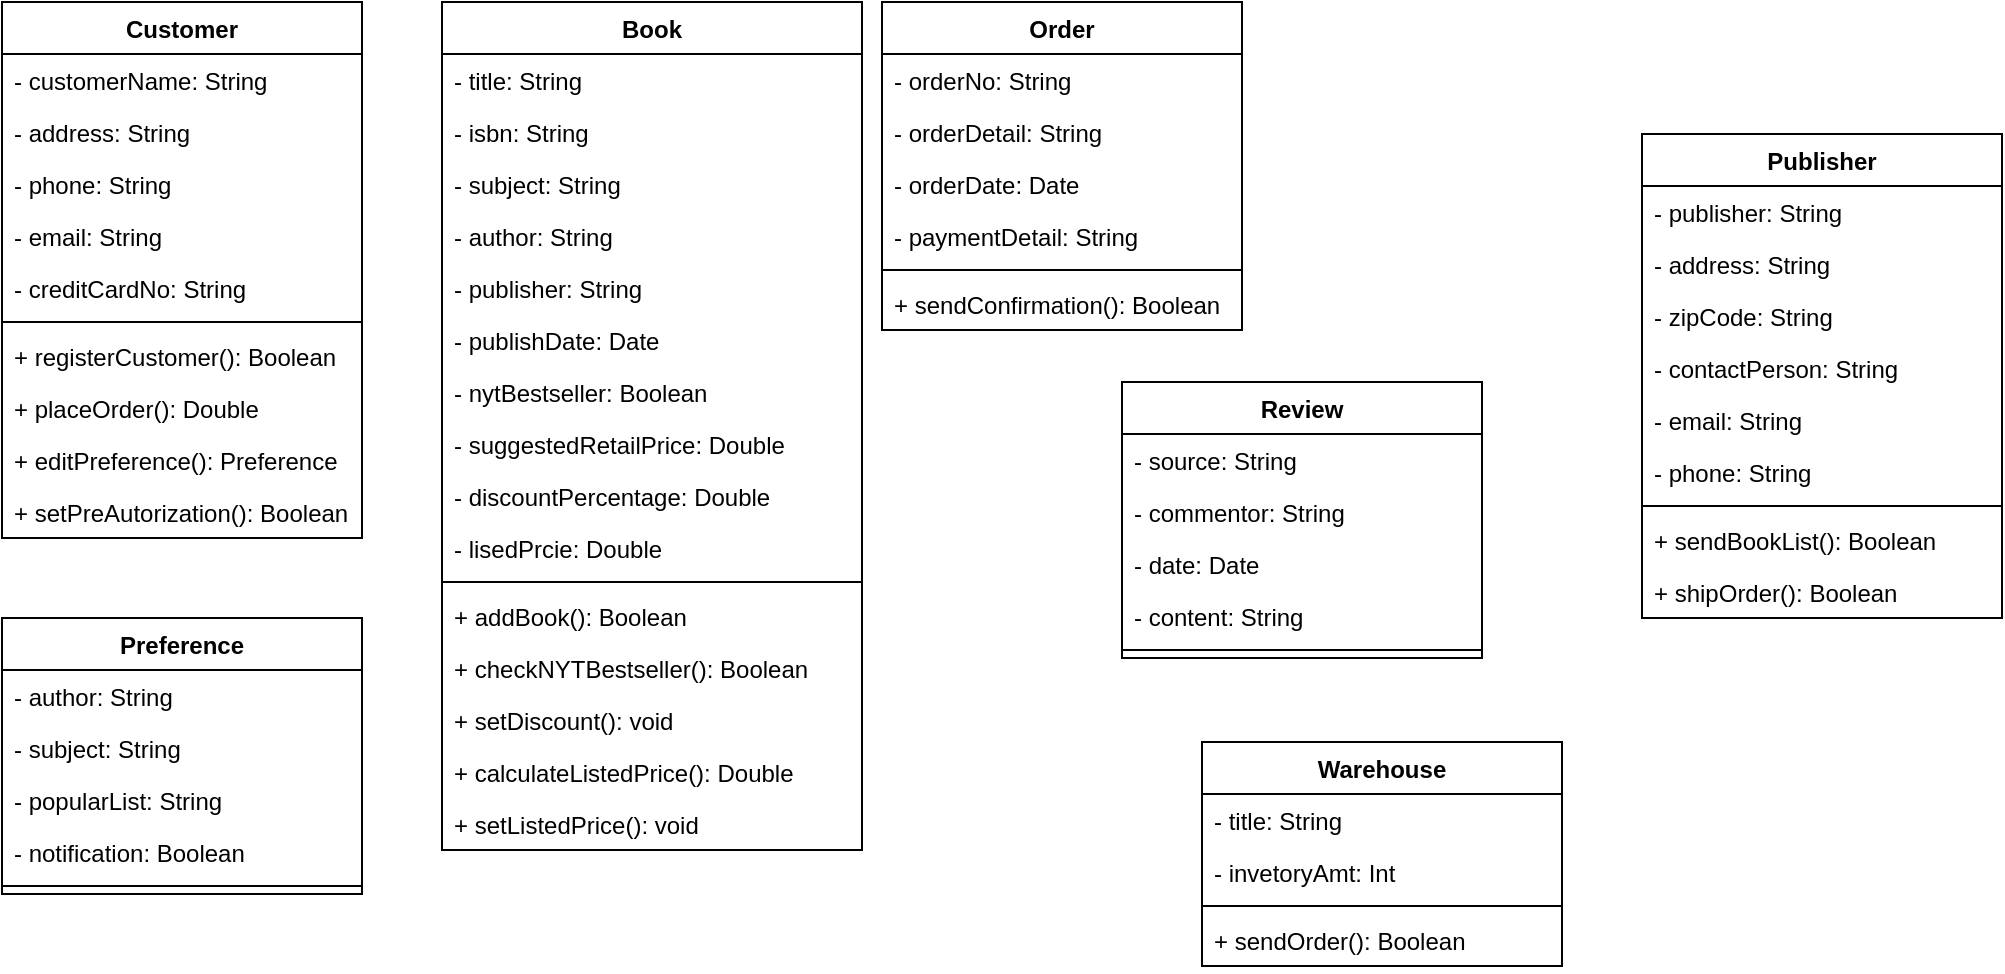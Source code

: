 <mxfile version="24.2.5" type="github">
  <diagram id="C5RBs43oDa-KdzZeNtuy" name="Page-1">
    <mxGraphModel dx="1991" dy="1631" grid="1" gridSize="10" guides="1" tooltips="1" connect="1" arrows="1" fold="1" page="1" pageScale="1" pageWidth="827" pageHeight="1169" math="0" shadow="0">
      <root>
        <mxCell id="WIyWlLk6GJQsqaUBKTNV-0" />
        <mxCell id="WIyWlLk6GJQsqaUBKTNV-1" parent="WIyWlLk6GJQsqaUBKTNV-0" />
        <mxCell id="T5XhBXc5E4vnq6IpL1pk-22" value="Book" style="swimlane;fontStyle=1;align=center;verticalAlign=top;childLayout=stackLayout;horizontal=1;startSize=26;horizontalStack=0;resizeParent=1;resizeParentMax=0;resizeLast=0;collapsible=1;marginBottom=0;whiteSpace=wrap;html=1;" parent="WIyWlLk6GJQsqaUBKTNV-1" vertex="1">
          <mxGeometry x="-170" y="-50" width="210" height="424" as="geometry" />
        </mxCell>
        <mxCell id="T5XhBXc5E4vnq6IpL1pk-23" value="- title: String" style="text;strokeColor=none;fillColor=none;align=left;verticalAlign=top;spacingLeft=4;spacingRight=4;overflow=hidden;rotatable=0;points=[[0,0.5],[1,0.5]];portConstraint=eastwest;whiteSpace=wrap;html=1;" parent="T5XhBXc5E4vnq6IpL1pk-22" vertex="1">
          <mxGeometry y="26" width="210" height="26" as="geometry" />
        </mxCell>
        <mxCell id="7ToGgQ3SxiY5_O-_bA1u-1" value="- isbn: String" style="text;strokeColor=none;fillColor=none;align=left;verticalAlign=top;spacingLeft=4;spacingRight=4;overflow=hidden;rotatable=0;points=[[0,0.5],[1,0.5]];portConstraint=eastwest;whiteSpace=wrap;html=1;" parent="T5XhBXc5E4vnq6IpL1pk-22" vertex="1">
          <mxGeometry y="52" width="210" height="26" as="geometry" />
        </mxCell>
        <mxCell id="7ToGgQ3SxiY5_O-_bA1u-3" value="- subject: String" style="text;strokeColor=none;fillColor=none;align=left;verticalAlign=top;spacingLeft=4;spacingRight=4;overflow=hidden;rotatable=0;points=[[0,0.5],[1,0.5]];portConstraint=eastwest;whiteSpace=wrap;html=1;" parent="T5XhBXc5E4vnq6IpL1pk-22" vertex="1">
          <mxGeometry y="78" width="210" height="26" as="geometry" />
        </mxCell>
        <mxCell id="QYmITAV6OgCJ24kLzm2z-4" value="- author: String" style="text;strokeColor=none;fillColor=none;align=left;verticalAlign=top;spacingLeft=4;spacingRight=4;overflow=hidden;rotatable=0;points=[[0,0.5],[1,0.5]];portConstraint=eastwest;whiteSpace=wrap;html=1;" parent="T5XhBXc5E4vnq6IpL1pk-22" vertex="1">
          <mxGeometry y="104" width="210" height="26" as="geometry" />
        </mxCell>
        <mxCell id="6fC8fBFuNe_T7wxJBqq8-24" value="- publisher: String" style="text;strokeColor=none;fillColor=none;align=left;verticalAlign=top;spacingLeft=4;spacingRight=4;overflow=hidden;rotatable=0;points=[[0,0.5],[1,0.5]];portConstraint=eastwest;whiteSpace=wrap;html=1;" vertex="1" parent="T5XhBXc5E4vnq6IpL1pk-22">
          <mxGeometry y="130" width="210" height="26" as="geometry" />
        </mxCell>
        <mxCell id="6fC8fBFuNe_T7wxJBqq8-8" value="- publishDate: Date" style="text;strokeColor=none;fillColor=none;align=left;verticalAlign=top;spacingLeft=4;spacingRight=4;overflow=hidden;rotatable=0;points=[[0,0.5],[1,0.5]];portConstraint=eastwest;whiteSpace=wrap;html=1;" vertex="1" parent="T5XhBXc5E4vnq6IpL1pk-22">
          <mxGeometry y="156" width="210" height="26" as="geometry" />
        </mxCell>
        <mxCell id="6fC8fBFuNe_T7wxJBqq8-0" value="- nytBestseller: Boolean" style="text;strokeColor=none;fillColor=none;align=left;verticalAlign=top;spacingLeft=4;spacingRight=4;overflow=hidden;rotatable=0;points=[[0,0.5],[1,0.5]];portConstraint=eastwest;whiteSpace=wrap;html=1;" vertex="1" parent="T5XhBXc5E4vnq6IpL1pk-22">
          <mxGeometry y="182" width="210" height="26" as="geometry" />
        </mxCell>
        <mxCell id="QYmITAV6OgCJ24kLzm2z-5" value="- suggestedRetailPrice: Double" style="text;strokeColor=none;fillColor=none;align=left;verticalAlign=top;spacingLeft=4;spacingRight=4;overflow=hidden;rotatable=0;points=[[0,0.5],[1,0.5]];portConstraint=eastwest;whiteSpace=wrap;html=1;" parent="T5XhBXc5E4vnq6IpL1pk-22" vertex="1">
          <mxGeometry y="208" width="210" height="26" as="geometry" />
        </mxCell>
        <mxCell id="QYmITAV6OgCJ24kLzm2z-6" value="- discountPercentage: Double" style="text;strokeColor=none;fillColor=none;align=left;verticalAlign=top;spacingLeft=4;spacingRight=4;overflow=hidden;rotatable=0;points=[[0,0.5],[1,0.5]];portConstraint=eastwest;whiteSpace=wrap;html=1;" parent="T5XhBXc5E4vnq6IpL1pk-22" vertex="1">
          <mxGeometry y="234" width="210" height="26" as="geometry" />
        </mxCell>
        <mxCell id="6fC8fBFuNe_T7wxJBqq8-14" value="- lisedPrcie: Double" style="text;strokeColor=none;fillColor=none;align=left;verticalAlign=top;spacingLeft=4;spacingRight=4;overflow=hidden;rotatable=0;points=[[0,0.5],[1,0.5]];portConstraint=eastwest;whiteSpace=wrap;html=1;" vertex="1" parent="T5XhBXc5E4vnq6IpL1pk-22">
          <mxGeometry y="260" width="210" height="26" as="geometry" />
        </mxCell>
        <mxCell id="T5XhBXc5E4vnq6IpL1pk-26" value="" style="line;strokeWidth=1;fillColor=none;align=left;verticalAlign=middle;spacingTop=-1;spacingLeft=3;spacingRight=3;rotatable=0;labelPosition=right;points=[];portConstraint=eastwest;strokeColor=inherit;" parent="T5XhBXc5E4vnq6IpL1pk-22" vertex="1">
          <mxGeometry y="286" width="210" height="8" as="geometry" />
        </mxCell>
        <mxCell id="6fC8fBFuNe_T7wxJBqq8-34" value="+ addBook(): Boolean" style="text;strokeColor=none;fillColor=none;align=left;verticalAlign=top;spacingLeft=4;spacingRight=4;overflow=hidden;rotatable=0;points=[[0,0.5],[1,0.5]];portConstraint=eastwest;whiteSpace=wrap;html=1;" vertex="1" parent="T5XhBXc5E4vnq6IpL1pk-22">
          <mxGeometry y="294" width="210" height="26" as="geometry" />
        </mxCell>
        <mxCell id="6fC8fBFuNe_T7wxJBqq8-35" value="+ checkNYTBestseller(): Boolean" style="text;strokeColor=none;fillColor=none;align=left;verticalAlign=top;spacingLeft=4;spacingRight=4;overflow=hidden;rotatable=0;points=[[0,0.5],[1,0.5]];portConstraint=eastwest;whiteSpace=wrap;html=1;" vertex="1" parent="T5XhBXc5E4vnq6IpL1pk-22">
          <mxGeometry y="320" width="210" height="26" as="geometry" />
        </mxCell>
        <mxCell id="6fC8fBFuNe_T7wxJBqq8-36" value="+ setDiscount(): void" style="text;strokeColor=none;fillColor=none;align=left;verticalAlign=top;spacingLeft=4;spacingRight=4;overflow=hidden;rotatable=0;points=[[0,0.5],[1,0.5]];portConstraint=eastwest;whiteSpace=wrap;html=1;" vertex="1" parent="T5XhBXc5E4vnq6IpL1pk-22">
          <mxGeometry y="346" width="210" height="26" as="geometry" />
        </mxCell>
        <mxCell id="6fC8fBFuNe_T7wxJBqq8-25" value="+ calculateListedPrice(): Double" style="text;strokeColor=none;fillColor=none;align=left;verticalAlign=top;spacingLeft=4;spacingRight=4;overflow=hidden;rotatable=0;points=[[0,0.5],[1,0.5]];portConstraint=eastwest;whiteSpace=wrap;html=1;" vertex="1" parent="T5XhBXc5E4vnq6IpL1pk-22">
          <mxGeometry y="372" width="210" height="26" as="geometry" />
        </mxCell>
        <mxCell id="6fC8fBFuNe_T7wxJBqq8-26" value="+ setListedPrice(): void" style="text;strokeColor=none;fillColor=none;align=left;verticalAlign=top;spacingLeft=4;spacingRight=4;overflow=hidden;rotatable=0;points=[[0,0.5],[1,0.5]];portConstraint=eastwest;whiteSpace=wrap;html=1;" vertex="1" parent="T5XhBXc5E4vnq6IpL1pk-22">
          <mxGeometry y="398" width="210" height="26" as="geometry" />
        </mxCell>
        <mxCell id="T5XhBXc5E4vnq6IpL1pk-36" value="Customer" style="swimlane;fontStyle=1;align=center;verticalAlign=top;childLayout=stackLayout;horizontal=1;startSize=26;horizontalStack=0;resizeParent=1;resizeParentMax=0;resizeLast=0;collapsible=1;marginBottom=0;whiteSpace=wrap;html=1;" parent="WIyWlLk6GJQsqaUBKTNV-1" vertex="1">
          <mxGeometry x="-390" y="-50" width="180" height="268" as="geometry" />
        </mxCell>
        <mxCell id="T5XhBXc5E4vnq6IpL1pk-37" value="- customerName: String" style="text;strokeColor=none;fillColor=none;align=left;verticalAlign=top;spacingLeft=4;spacingRight=4;overflow=hidden;rotatable=0;points=[[0,0.5],[1,0.5]];portConstraint=eastwest;whiteSpace=wrap;html=1;" parent="T5XhBXc5E4vnq6IpL1pk-36" vertex="1">
          <mxGeometry y="26" width="180" height="26" as="geometry" />
        </mxCell>
        <mxCell id="T5XhBXc5E4vnq6IpL1pk-44" value="- address: String" style="text;strokeColor=none;fillColor=none;align=left;verticalAlign=top;spacingLeft=4;spacingRight=4;overflow=hidden;rotatable=0;points=[[0,0.5],[1,0.5]];portConstraint=eastwest;whiteSpace=wrap;html=1;" parent="T5XhBXc5E4vnq6IpL1pk-36" vertex="1">
          <mxGeometry y="52" width="180" height="26" as="geometry" />
        </mxCell>
        <mxCell id="QYmITAV6OgCJ24kLzm2z-2" value="- phone: String" style="text;strokeColor=none;fillColor=none;align=left;verticalAlign=top;spacingLeft=4;spacingRight=4;overflow=hidden;rotatable=0;points=[[0,0.5],[1,0.5]];portConstraint=eastwest;whiteSpace=wrap;html=1;" parent="T5XhBXc5E4vnq6IpL1pk-36" vertex="1">
          <mxGeometry y="78" width="180" height="26" as="geometry" />
        </mxCell>
        <mxCell id="QYmITAV6OgCJ24kLzm2z-1" value="- email: String" style="text;strokeColor=none;fillColor=none;align=left;verticalAlign=top;spacingLeft=4;spacingRight=4;overflow=hidden;rotatable=0;points=[[0,0.5],[1,0.5]];portConstraint=eastwest;whiteSpace=wrap;html=1;" parent="T5XhBXc5E4vnq6IpL1pk-36" vertex="1">
          <mxGeometry y="104" width="180" height="26" as="geometry" />
        </mxCell>
        <mxCell id="T5XhBXc5E4vnq6IpL1pk-38" value="- creditCardNo: String" style="text;strokeColor=none;fillColor=none;align=left;verticalAlign=top;spacingLeft=4;spacingRight=4;overflow=hidden;rotatable=0;points=[[0,0.5],[1,0.5]];portConstraint=eastwest;whiteSpace=wrap;html=1;" parent="T5XhBXc5E4vnq6IpL1pk-36" vertex="1">
          <mxGeometry y="130" width="180" height="26" as="geometry" />
        </mxCell>
        <mxCell id="T5XhBXc5E4vnq6IpL1pk-40" value="" style="line;strokeWidth=1;fillColor=none;align=left;verticalAlign=middle;spacingTop=-1;spacingLeft=3;spacingRight=3;rotatable=0;labelPosition=right;points=[];portConstraint=eastwest;strokeColor=inherit;" parent="T5XhBXc5E4vnq6IpL1pk-36" vertex="1">
          <mxGeometry y="156" width="180" height="8" as="geometry" />
        </mxCell>
        <mxCell id="7ToGgQ3SxiY5_O-_bA1u-12" value="+ registerCustomer(): Boolean" style="text;strokeColor=none;fillColor=none;align=left;verticalAlign=top;spacingLeft=4;spacingRight=4;overflow=hidden;rotatable=0;points=[[0,0.5],[1,0.5]];portConstraint=eastwest;whiteSpace=wrap;html=1;" parent="T5XhBXc5E4vnq6IpL1pk-36" vertex="1">
          <mxGeometry y="164" width="180" height="26" as="geometry" />
        </mxCell>
        <mxCell id="6fC8fBFuNe_T7wxJBqq8-33" value="+ placeOrder(): Double" style="text;strokeColor=none;fillColor=none;align=left;verticalAlign=top;spacingLeft=4;spacingRight=4;overflow=hidden;rotatable=0;points=[[0,0.5],[1,0.5]];portConstraint=eastwest;whiteSpace=wrap;html=1;" vertex="1" parent="T5XhBXc5E4vnq6IpL1pk-36">
          <mxGeometry y="190" width="180" height="26" as="geometry" />
        </mxCell>
        <mxCell id="6fC8fBFuNe_T7wxJBqq8-31" value="+ editPreference(): Preference" style="text;strokeColor=none;fillColor=none;align=left;verticalAlign=top;spacingLeft=4;spacingRight=4;overflow=hidden;rotatable=0;points=[[0,0.5],[1,0.5]];portConstraint=eastwest;whiteSpace=wrap;html=1;" vertex="1" parent="T5XhBXc5E4vnq6IpL1pk-36">
          <mxGeometry y="216" width="180" height="26" as="geometry" />
        </mxCell>
        <mxCell id="6fC8fBFuNe_T7wxJBqq8-32" value="+ setPreAutorization(): Boolean" style="text;strokeColor=none;fillColor=none;align=left;verticalAlign=top;spacingLeft=4;spacingRight=4;overflow=hidden;rotatable=0;points=[[0,0.5],[1,0.5]];portConstraint=eastwest;whiteSpace=wrap;html=1;" vertex="1" parent="T5XhBXc5E4vnq6IpL1pk-36">
          <mxGeometry y="242" width="180" height="26" as="geometry" />
        </mxCell>
        <mxCell id="T5XhBXc5E4vnq6IpL1pk-62" value="Order" style="swimlane;fontStyle=1;align=center;verticalAlign=top;childLayout=stackLayout;horizontal=1;startSize=26;horizontalStack=0;resizeParent=1;resizeParentMax=0;resizeLast=0;collapsible=1;marginBottom=0;whiteSpace=wrap;html=1;" parent="WIyWlLk6GJQsqaUBKTNV-1" vertex="1">
          <mxGeometry x="50" y="-50" width="180" height="164" as="geometry" />
        </mxCell>
        <mxCell id="QYmITAV6OgCJ24kLzm2z-16" value="- orderNo: String" style="text;strokeColor=none;fillColor=none;align=left;verticalAlign=top;spacingLeft=4;spacingRight=4;overflow=hidden;rotatable=0;points=[[0,0.5],[1,0.5]];portConstraint=eastwest;whiteSpace=wrap;html=1;" parent="T5XhBXc5E4vnq6IpL1pk-62" vertex="1">
          <mxGeometry y="26" width="180" height="26" as="geometry" />
        </mxCell>
        <mxCell id="QYmITAV6OgCJ24kLzm2z-17" value="- orderDetail: String" style="text;strokeColor=none;fillColor=none;align=left;verticalAlign=top;spacingLeft=4;spacingRight=4;overflow=hidden;rotatable=0;points=[[0,0.5],[1,0.5]];portConstraint=eastwest;whiteSpace=wrap;html=1;" parent="T5XhBXc5E4vnq6IpL1pk-62" vertex="1">
          <mxGeometry y="52" width="180" height="26" as="geometry" />
        </mxCell>
        <mxCell id="QYmITAV6OgCJ24kLzm2z-18" value="- orderDate: Date" style="text;strokeColor=none;fillColor=none;align=left;verticalAlign=top;spacingLeft=4;spacingRight=4;overflow=hidden;rotatable=0;points=[[0,0.5],[1,0.5]];portConstraint=eastwest;whiteSpace=wrap;html=1;" parent="T5XhBXc5E4vnq6IpL1pk-62" vertex="1">
          <mxGeometry y="78" width="180" height="26" as="geometry" />
        </mxCell>
        <mxCell id="6fC8fBFuNe_T7wxJBqq8-27" value="- paymentDetail: String" style="text;strokeColor=none;fillColor=none;align=left;verticalAlign=top;spacingLeft=4;spacingRight=4;overflow=hidden;rotatable=0;points=[[0,0.5],[1,0.5]];portConstraint=eastwest;whiteSpace=wrap;html=1;" vertex="1" parent="T5XhBXc5E4vnq6IpL1pk-62">
          <mxGeometry y="104" width="180" height="26" as="geometry" />
        </mxCell>
        <mxCell id="T5XhBXc5E4vnq6IpL1pk-66" value="" style="line;strokeWidth=1;fillColor=none;align=left;verticalAlign=middle;spacingTop=-1;spacingLeft=3;spacingRight=3;rotatable=0;labelPosition=right;points=[];portConstraint=eastwest;strokeColor=inherit;" parent="T5XhBXc5E4vnq6IpL1pk-62" vertex="1">
          <mxGeometry y="130" width="180" height="8" as="geometry" />
        </mxCell>
        <mxCell id="6fC8fBFuNe_T7wxJBqq8-29" value="+ sendConfirmation(): Boolean" style="text;strokeColor=none;fillColor=none;align=left;verticalAlign=top;spacingLeft=4;spacingRight=4;overflow=hidden;rotatable=0;points=[[0,0.5],[1,0.5]];portConstraint=eastwest;whiteSpace=wrap;html=1;" vertex="1" parent="T5XhBXc5E4vnq6IpL1pk-62">
          <mxGeometry y="138" width="180" height="26" as="geometry" />
        </mxCell>
        <mxCell id="QYmITAV6OgCJ24kLzm2z-8" value="Review" style="swimlane;fontStyle=1;align=center;verticalAlign=top;childLayout=stackLayout;horizontal=1;startSize=26;horizontalStack=0;resizeParent=1;resizeParentMax=0;resizeLast=0;collapsible=1;marginBottom=0;whiteSpace=wrap;html=1;" parent="WIyWlLk6GJQsqaUBKTNV-1" vertex="1">
          <mxGeometry x="170" y="140" width="180" height="138" as="geometry" />
        </mxCell>
        <mxCell id="QYmITAV6OgCJ24kLzm2z-9" value="- source: String" style="text;strokeColor=none;fillColor=none;align=left;verticalAlign=top;spacingLeft=4;spacingRight=4;overflow=hidden;rotatable=0;points=[[0,0.5],[1,0.5]];portConstraint=eastwest;whiteSpace=wrap;html=1;" parent="QYmITAV6OgCJ24kLzm2z-8" vertex="1">
          <mxGeometry y="26" width="180" height="26" as="geometry" />
        </mxCell>
        <mxCell id="QYmITAV6OgCJ24kLzm2z-12" value="- commentor: String" style="text;strokeColor=none;fillColor=none;align=left;verticalAlign=top;spacingLeft=4;spacingRight=4;overflow=hidden;rotatable=0;points=[[0,0.5],[1,0.5]];portConstraint=eastwest;whiteSpace=wrap;html=1;" parent="QYmITAV6OgCJ24kLzm2z-8" vertex="1">
          <mxGeometry y="52" width="180" height="26" as="geometry" />
        </mxCell>
        <mxCell id="QYmITAV6OgCJ24kLzm2z-10" value="- date: Date" style="text;strokeColor=none;fillColor=none;align=left;verticalAlign=top;spacingLeft=4;spacingRight=4;overflow=hidden;rotatable=0;points=[[0,0.5],[1,0.5]];portConstraint=eastwest;whiteSpace=wrap;html=1;" parent="QYmITAV6OgCJ24kLzm2z-8" vertex="1">
          <mxGeometry y="78" width="180" height="26" as="geometry" />
        </mxCell>
        <mxCell id="QYmITAV6OgCJ24kLzm2z-11" value="- content: String" style="text;strokeColor=none;fillColor=none;align=left;verticalAlign=top;spacingLeft=4;spacingRight=4;overflow=hidden;rotatable=0;points=[[0,0.5],[1,0.5]];portConstraint=eastwest;whiteSpace=wrap;html=1;" parent="QYmITAV6OgCJ24kLzm2z-8" vertex="1">
          <mxGeometry y="104" width="180" height="26" as="geometry" />
        </mxCell>
        <mxCell id="QYmITAV6OgCJ24kLzm2z-15" value="" style="line;strokeWidth=1;fillColor=none;align=left;verticalAlign=middle;spacingTop=-1;spacingLeft=3;spacingRight=3;rotatable=0;labelPosition=right;points=[];portConstraint=eastwest;strokeColor=inherit;" parent="QYmITAV6OgCJ24kLzm2z-8" vertex="1">
          <mxGeometry y="130" width="180" height="8" as="geometry" />
        </mxCell>
        <mxCell id="QYmITAV6OgCJ24kLzm2z-19" value="Publisher" style="swimlane;fontStyle=1;align=center;verticalAlign=top;childLayout=stackLayout;horizontal=1;startSize=26;horizontalStack=0;resizeParent=1;resizeParentMax=0;resizeLast=0;collapsible=1;marginBottom=0;whiteSpace=wrap;html=1;" parent="WIyWlLk6GJQsqaUBKTNV-1" vertex="1">
          <mxGeometry x="430" y="16" width="180" height="242" as="geometry" />
        </mxCell>
        <mxCell id="QYmITAV6OgCJ24kLzm2z-20" value="- publisher: String" style="text;strokeColor=none;fillColor=none;align=left;verticalAlign=top;spacingLeft=4;spacingRight=4;overflow=hidden;rotatable=0;points=[[0,0.5],[1,0.5]];portConstraint=eastwest;whiteSpace=wrap;html=1;" parent="QYmITAV6OgCJ24kLzm2z-19" vertex="1">
          <mxGeometry y="26" width="180" height="26" as="geometry" />
        </mxCell>
        <mxCell id="QYmITAV6OgCJ24kLzm2z-21" value="- address: String" style="text;strokeColor=none;fillColor=none;align=left;verticalAlign=top;spacingLeft=4;spacingRight=4;overflow=hidden;rotatable=0;points=[[0,0.5],[1,0.5]];portConstraint=eastwest;whiteSpace=wrap;html=1;" parent="QYmITAV6OgCJ24kLzm2z-19" vertex="1">
          <mxGeometry y="52" width="180" height="26" as="geometry" />
        </mxCell>
        <mxCell id="QYmITAV6OgCJ24kLzm2z-22" value="- zipCode: String" style="text;strokeColor=none;fillColor=none;align=left;verticalAlign=top;spacingLeft=4;spacingRight=4;overflow=hidden;rotatable=0;points=[[0,0.5],[1,0.5]];portConstraint=eastwest;whiteSpace=wrap;html=1;" parent="QYmITAV6OgCJ24kLzm2z-19" vertex="1">
          <mxGeometry y="78" width="180" height="26" as="geometry" />
        </mxCell>
        <mxCell id="QYmITAV6OgCJ24kLzm2z-26" value="- contactPerson: String" style="text;strokeColor=none;fillColor=none;align=left;verticalAlign=top;spacingLeft=4;spacingRight=4;overflow=hidden;rotatable=0;points=[[0,0.5],[1,0.5]];portConstraint=eastwest;whiteSpace=wrap;html=1;" parent="QYmITAV6OgCJ24kLzm2z-19" vertex="1">
          <mxGeometry y="104" width="180" height="26" as="geometry" />
        </mxCell>
        <mxCell id="QYmITAV6OgCJ24kLzm2z-27" value="- email: String" style="text;strokeColor=none;fillColor=none;align=left;verticalAlign=top;spacingLeft=4;spacingRight=4;overflow=hidden;rotatable=0;points=[[0,0.5],[1,0.5]];portConstraint=eastwest;whiteSpace=wrap;html=1;" parent="QYmITAV6OgCJ24kLzm2z-19" vertex="1">
          <mxGeometry y="130" width="180" height="26" as="geometry" />
        </mxCell>
        <mxCell id="QYmITAV6OgCJ24kLzm2z-28" value="- phone: String" style="text;strokeColor=none;fillColor=none;align=left;verticalAlign=top;spacingLeft=4;spacingRight=4;overflow=hidden;rotatable=0;points=[[0,0.5],[1,0.5]];portConstraint=eastwest;whiteSpace=wrap;html=1;" parent="QYmITAV6OgCJ24kLzm2z-19" vertex="1">
          <mxGeometry y="156" width="180" height="26" as="geometry" />
        </mxCell>
        <mxCell id="QYmITAV6OgCJ24kLzm2z-23" value="" style="line;strokeWidth=1;fillColor=none;align=left;verticalAlign=middle;spacingTop=-1;spacingLeft=3;spacingRight=3;rotatable=0;labelPosition=right;points=[];portConstraint=eastwest;strokeColor=inherit;" parent="QYmITAV6OgCJ24kLzm2z-19" vertex="1">
          <mxGeometry y="182" width="180" height="8" as="geometry" />
        </mxCell>
        <mxCell id="6fC8fBFuNe_T7wxJBqq8-44" value="+ sendBookList(): Boolean" style="text;strokeColor=none;fillColor=none;align=left;verticalAlign=top;spacingLeft=4;spacingRight=4;overflow=hidden;rotatable=0;points=[[0,0.5],[1,0.5]];portConstraint=eastwest;whiteSpace=wrap;html=1;" vertex="1" parent="QYmITAV6OgCJ24kLzm2z-19">
          <mxGeometry y="190" width="180" height="26" as="geometry" />
        </mxCell>
        <mxCell id="6fC8fBFuNe_T7wxJBqq8-43" value="+ shipOrder(): Boolean" style="text;strokeColor=none;fillColor=none;align=left;verticalAlign=top;spacingLeft=4;spacingRight=4;overflow=hidden;rotatable=0;points=[[0,0.5],[1,0.5]];portConstraint=eastwest;whiteSpace=wrap;html=1;" vertex="1" parent="QYmITAV6OgCJ24kLzm2z-19">
          <mxGeometry y="216" width="180" height="26" as="geometry" />
        </mxCell>
        <mxCell id="6fC8fBFuNe_T7wxJBqq8-9" value="Warehouse" style="swimlane;fontStyle=1;align=center;verticalAlign=top;childLayout=stackLayout;horizontal=1;startSize=26;horizontalStack=0;resizeParent=1;resizeParentMax=0;resizeLast=0;collapsible=1;marginBottom=0;whiteSpace=wrap;html=1;" vertex="1" parent="WIyWlLk6GJQsqaUBKTNV-1">
          <mxGeometry x="210" y="320" width="180" height="112" as="geometry" />
        </mxCell>
        <mxCell id="6fC8fBFuNe_T7wxJBqq8-10" value="- title: String" style="text;strokeColor=none;fillColor=none;align=left;verticalAlign=top;spacingLeft=4;spacingRight=4;overflow=hidden;rotatable=0;points=[[0,0.5],[1,0.5]];portConstraint=eastwest;whiteSpace=wrap;html=1;" vertex="1" parent="6fC8fBFuNe_T7wxJBqq8-9">
          <mxGeometry y="26" width="180" height="26" as="geometry" />
        </mxCell>
        <mxCell id="6fC8fBFuNe_T7wxJBqq8-11" value="- invetoryAmt: Int" style="text;strokeColor=none;fillColor=none;align=left;verticalAlign=top;spacingLeft=4;spacingRight=4;overflow=hidden;rotatable=0;points=[[0,0.5],[1,0.5]];portConstraint=eastwest;whiteSpace=wrap;html=1;" vertex="1" parent="6fC8fBFuNe_T7wxJBqq8-9">
          <mxGeometry y="52" width="180" height="26" as="geometry" />
        </mxCell>
        <mxCell id="6fC8fBFuNe_T7wxJBqq8-13" value="" style="line;strokeWidth=1;fillColor=none;align=left;verticalAlign=middle;spacingTop=-1;spacingLeft=3;spacingRight=3;rotatable=0;labelPosition=right;points=[];portConstraint=eastwest;strokeColor=inherit;" vertex="1" parent="6fC8fBFuNe_T7wxJBqq8-9">
          <mxGeometry y="78" width="180" height="8" as="geometry" />
        </mxCell>
        <mxCell id="6fC8fBFuNe_T7wxJBqq8-37" value="+ sendOrder(): Boolean" style="text;strokeColor=none;fillColor=none;align=left;verticalAlign=top;spacingLeft=4;spacingRight=4;overflow=hidden;rotatable=0;points=[[0,0.5],[1,0.5]];portConstraint=eastwest;whiteSpace=wrap;html=1;" vertex="1" parent="6fC8fBFuNe_T7wxJBqq8-9">
          <mxGeometry y="86" width="180" height="26" as="geometry" />
        </mxCell>
        <mxCell id="6fC8fBFuNe_T7wxJBqq8-15" value="Preference" style="swimlane;fontStyle=1;align=center;verticalAlign=top;childLayout=stackLayout;horizontal=1;startSize=26;horizontalStack=0;resizeParent=1;resizeParentMax=0;resizeLast=0;collapsible=1;marginBottom=0;whiteSpace=wrap;html=1;" vertex="1" parent="WIyWlLk6GJQsqaUBKTNV-1">
          <mxGeometry x="-390" y="258" width="180" height="138" as="geometry" />
        </mxCell>
        <mxCell id="6fC8fBFuNe_T7wxJBqq8-16" value="- author: String" style="text;strokeColor=none;fillColor=none;align=left;verticalAlign=top;spacingLeft=4;spacingRight=4;overflow=hidden;rotatable=0;points=[[0,0.5],[1,0.5]];portConstraint=eastwest;whiteSpace=wrap;html=1;" vertex="1" parent="6fC8fBFuNe_T7wxJBqq8-15">
          <mxGeometry y="26" width="180" height="26" as="geometry" />
        </mxCell>
        <mxCell id="6fC8fBFuNe_T7wxJBqq8-17" value="- subject: String" style="text;strokeColor=none;fillColor=none;align=left;verticalAlign=top;spacingLeft=4;spacingRight=4;overflow=hidden;rotatable=0;points=[[0,0.5],[1,0.5]];portConstraint=eastwest;whiteSpace=wrap;html=1;" vertex="1" parent="6fC8fBFuNe_T7wxJBqq8-15">
          <mxGeometry y="52" width="180" height="26" as="geometry" />
        </mxCell>
        <mxCell id="6fC8fBFuNe_T7wxJBqq8-23" value="- popularList: String" style="text;strokeColor=none;fillColor=none;align=left;verticalAlign=top;spacingLeft=4;spacingRight=4;overflow=hidden;rotatable=0;points=[[0,0.5],[1,0.5]];portConstraint=eastwest;whiteSpace=wrap;html=1;" vertex="1" parent="6fC8fBFuNe_T7wxJBqq8-15">
          <mxGeometry y="78" width="180" height="26" as="geometry" />
        </mxCell>
        <mxCell id="6fC8fBFuNe_T7wxJBqq8-18" value="- notification: Boolean" style="text;strokeColor=none;fillColor=none;align=left;verticalAlign=top;spacingLeft=4;spacingRight=4;overflow=hidden;rotatable=0;points=[[0,0.5],[1,0.5]];portConstraint=eastwest;whiteSpace=wrap;html=1;" vertex="1" parent="6fC8fBFuNe_T7wxJBqq8-15">
          <mxGeometry y="104" width="180" height="26" as="geometry" />
        </mxCell>
        <mxCell id="6fC8fBFuNe_T7wxJBqq8-21" value="" style="line;strokeWidth=1;fillColor=none;align=left;verticalAlign=middle;spacingTop=-1;spacingLeft=3;spacingRight=3;rotatable=0;labelPosition=right;points=[];portConstraint=eastwest;strokeColor=inherit;" vertex="1" parent="6fC8fBFuNe_T7wxJBqq8-15">
          <mxGeometry y="130" width="180" height="8" as="geometry" />
        </mxCell>
      </root>
    </mxGraphModel>
  </diagram>
</mxfile>
